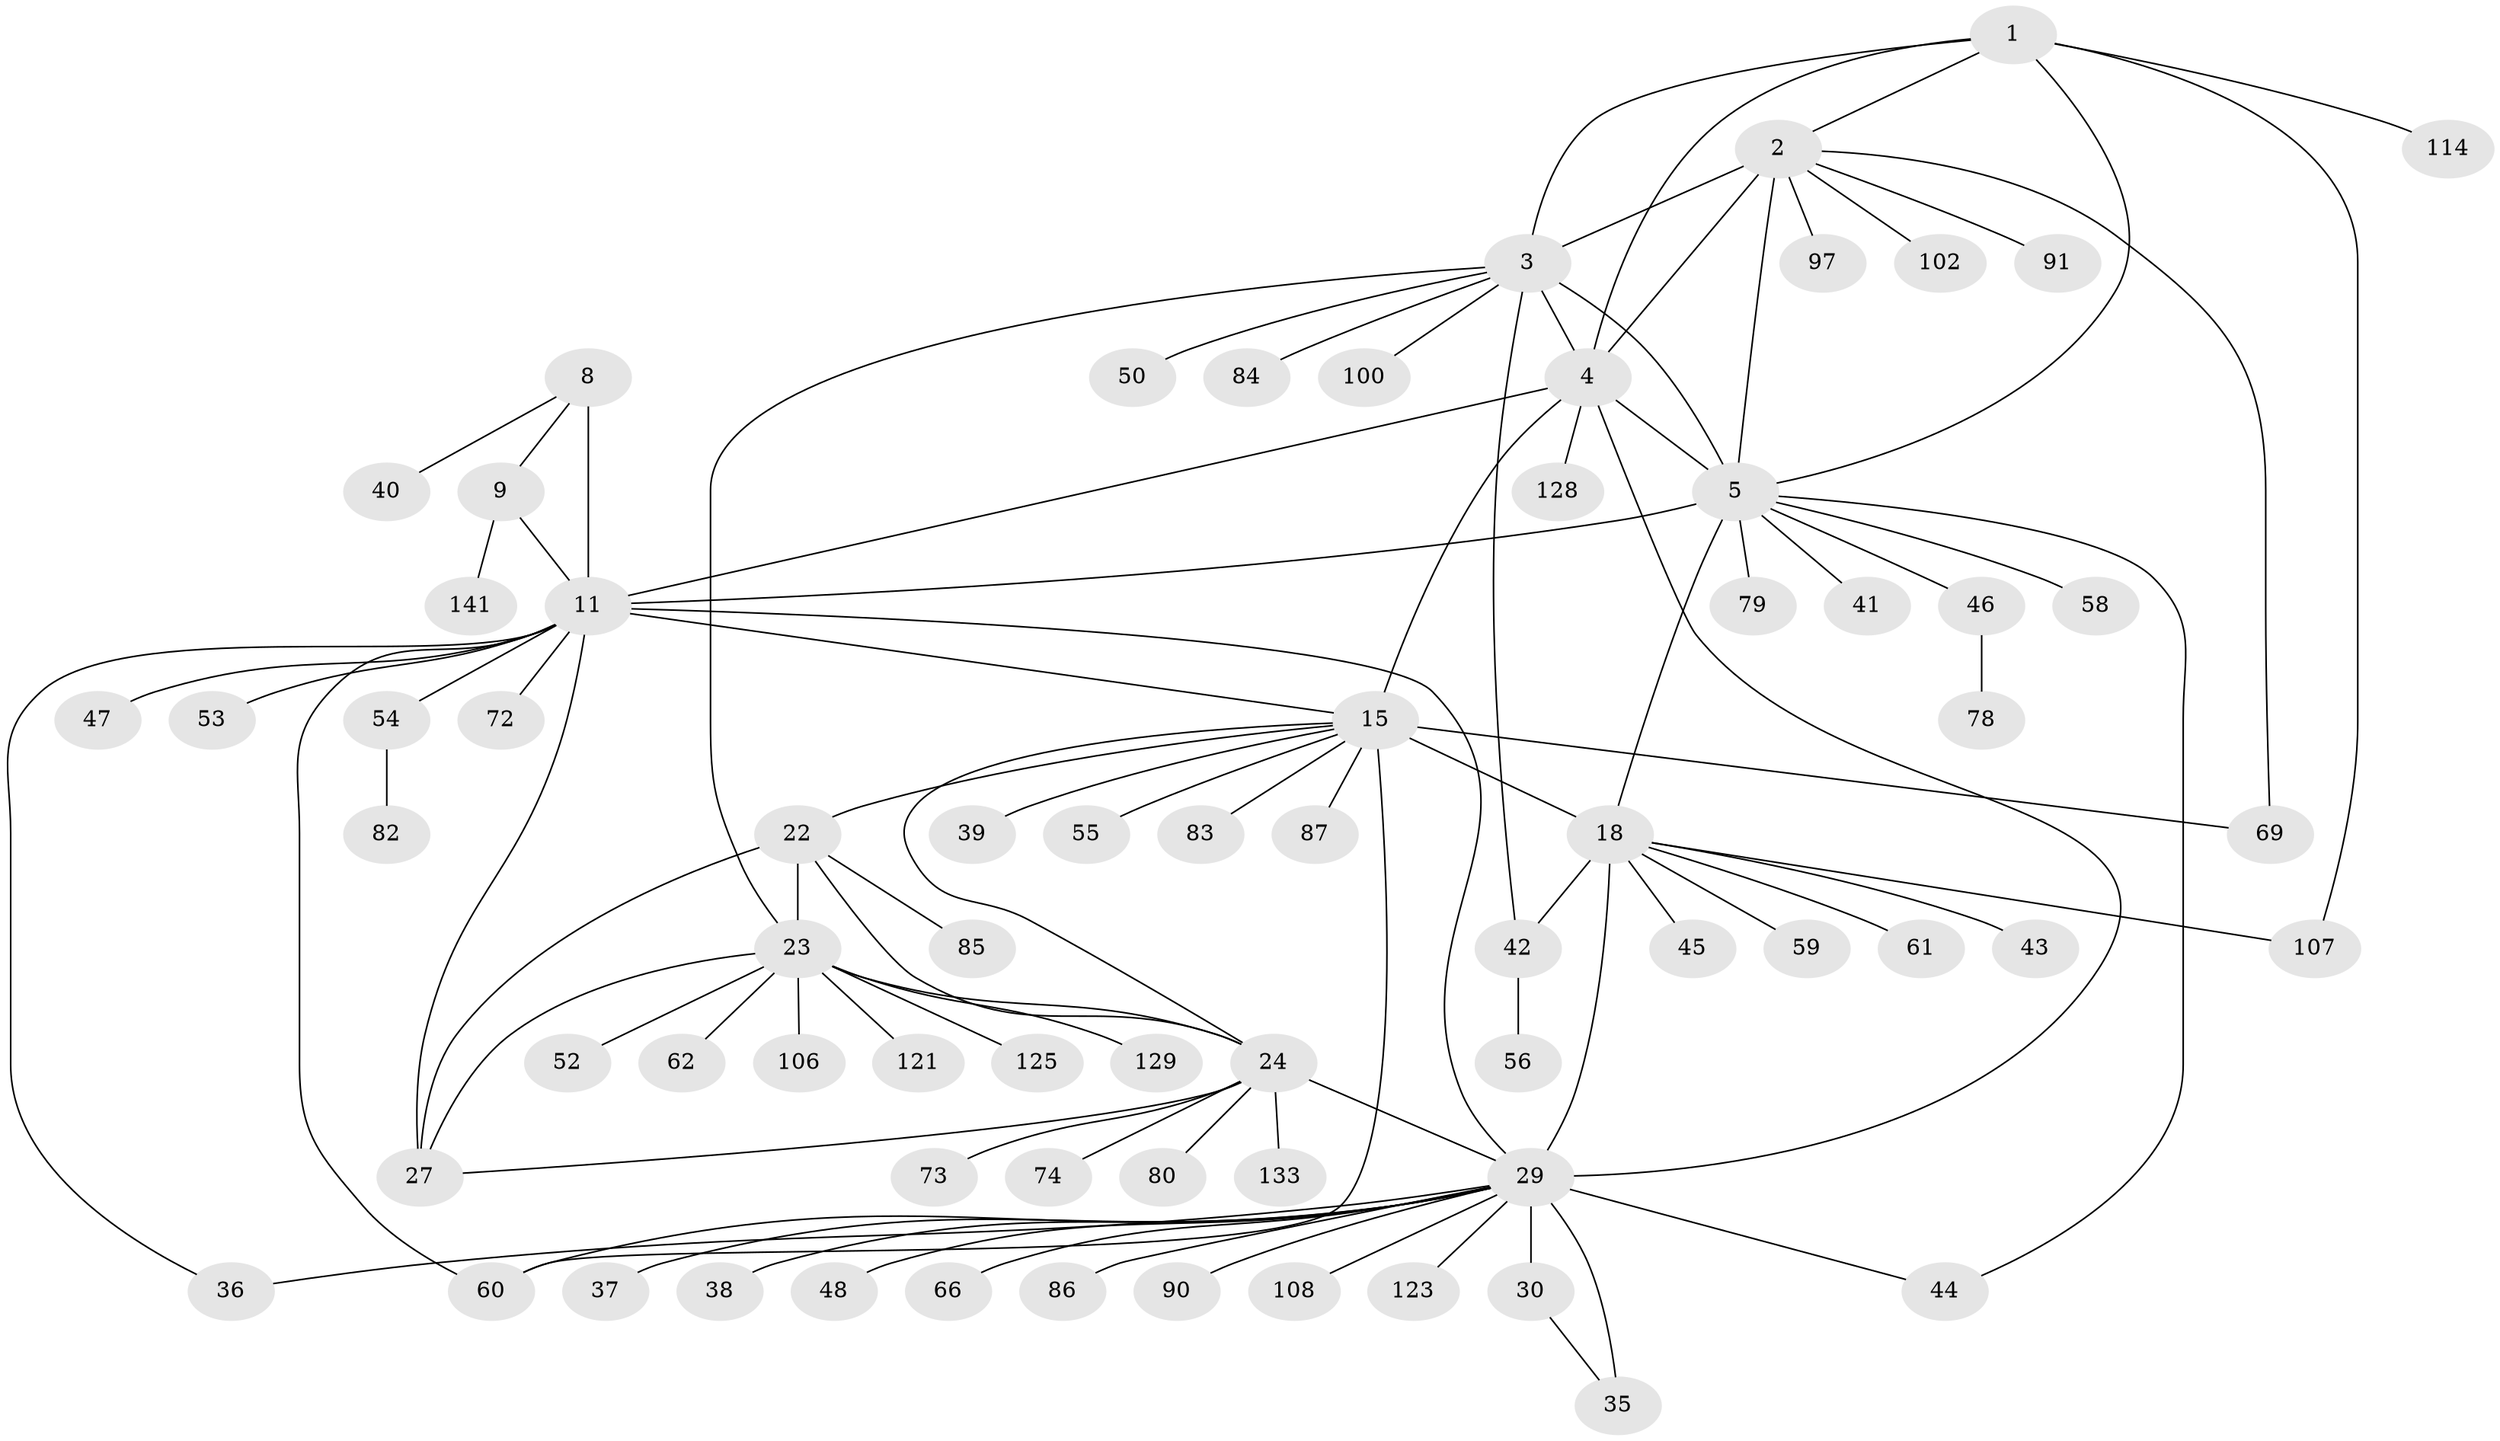 // original degree distribution, {8: 0.055944055944055944, 10: 0.03496503496503497, 11: 0.027972027972027972, 6: 0.02097902097902098, 9: 0.03496503496503497, 15: 0.006993006993006993, 12: 0.02097902097902098, 7: 0.027972027972027972, 13: 0.013986013986013986, 2: 0.15384615384615385, 1: 0.5594405594405595, 4: 0.013986013986013986, 3: 0.027972027972027972}
// Generated by graph-tools (version 1.1) at 2025/16/03/09/25 04:16:04]
// undirected, 71 vertices, 97 edges
graph export_dot {
graph [start="1"]
  node [color=gray90,style=filled];
  1;
  2;
  3;
  4 [super="+63+6"];
  5 [super="+7"];
  8 [super="+94+96+10+13"];
  9 [super="+57"];
  11 [super="+14+12"];
  15 [super="+16+17"];
  18 [super="+19"];
  22 [super="+26+28"];
  23;
  24 [super="+25"];
  27;
  29 [super="+32+126+33+31"];
  30 [super="+93"];
  35;
  36;
  37;
  38;
  39;
  40 [super="+76"];
  41;
  42 [super="+124"];
  43 [super="+81"];
  44;
  45;
  46;
  47;
  48;
  50 [super="+116"];
  52;
  53;
  54 [super="+103"];
  55;
  56;
  58;
  59;
  60 [super="+111"];
  61;
  62;
  66;
  69;
  72;
  73;
  74;
  78;
  79;
  80;
  82;
  83;
  84;
  85;
  86;
  87;
  90;
  91;
  97;
  100;
  102;
  106;
  107;
  108;
  114;
  121;
  123 [super="+135"];
  125;
  128;
  129;
  133;
  141;
  1 -- 2;
  1 -- 3;
  1 -- 4 [weight=2];
  1 -- 5 [weight=2];
  1 -- 107;
  1 -- 114;
  2 -- 3;
  2 -- 4 [weight=2];
  2 -- 5 [weight=2];
  2 -- 69;
  2 -- 91;
  2 -- 97;
  2 -- 102;
  3 -- 4 [weight=2];
  3 -- 5 [weight=2];
  3 -- 23;
  3 -- 42;
  3 -- 50;
  3 -- 84;
  3 -- 100;
  4 -- 5 [weight=4];
  4 -- 128;
  4 -- 29;
  4 -- 15;
  4 -- 11;
  5 -- 41;
  5 -- 44;
  5 -- 46;
  5 -- 79;
  5 -- 18;
  5 -- 58;
  5 -- 11;
  8 -- 9 [weight=3];
  8 -- 11 [weight=9];
  8 -- 40;
  9 -- 11 [weight=3];
  9 -- 141;
  11 -- 29;
  11 -- 36;
  11 -- 54;
  11 -- 72;
  11 -- 47;
  11 -- 60;
  11 -- 15 [weight=3];
  11 -- 53;
  11 -- 27;
  15 -- 18 [weight=10];
  15 -- 39;
  15 -- 69;
  15 -- 24;
  15 -- 22;
  15 -- 83;
  15 -- 55;
  15 -- 87;
  15 -- 60;
  18 -- 42;
  18 -- 45;
  18 -- 61;
  18 -- 107;
  18 -- 43;
  18 -- 59;
  18 -- 29;
  22 -- 23 [weight=3];
  22 -- 24 [weight=6];
  22 -- 27 [weight=3];
  22 -- 85;
  23 -- 24 [weight=2];
  23 -- 27;
  23 -- 52;
  23 -- 62;
  23 -- 106;
  23 -- 121;
  23 -- 125;
  23 -- 129;
  24 -- 27 [weight=2];
  24 -- 73;
  24 -- 74;
  24 -- 80;
  24 -- 133;
  24 -- 29;
  29 -- 30 [weight=5];
  29 -- 35 [weight=5];
  29 -- 38;
  29 -- 44;
  29 -- 90;
  29 -- 66;
  29 -- 36;
  29 -- 37;
  29 -- 108;
  29 -- 48;
  29 -- 123;
  29 -- 86;
  29 -- 60;
  30 -- 35;
  42 -- 56;
  46 -- 78;
  54 -- 82;
}
